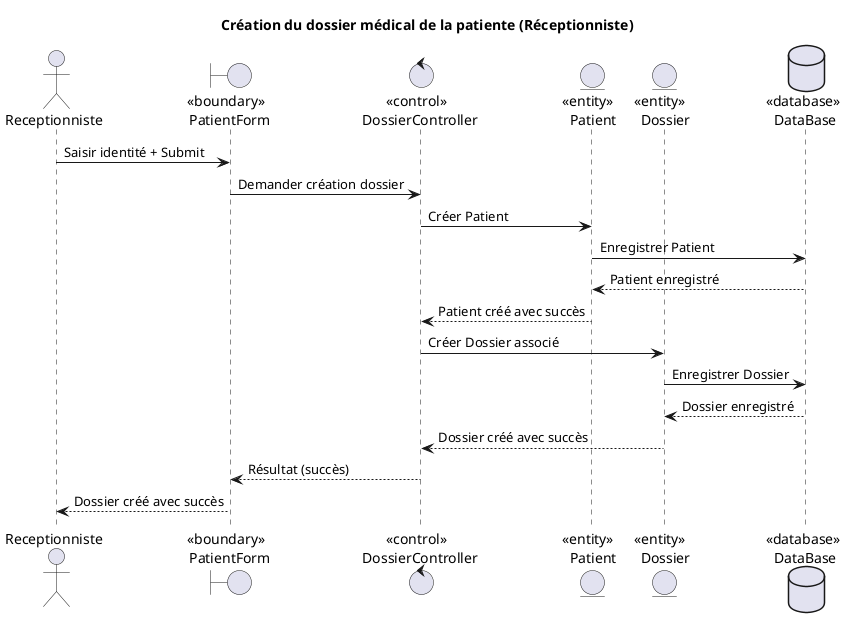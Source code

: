 @startuml
title Création du dossier médical de la patiente (Réceptionniste)

actor Receptionniste

boundary "<<boundary>> \n PatientForm" as Boundary
control "<<control>> \n DossierController" as Control
entity "<<entity>> \n  Patient" as PatientEntity
entity "<<entity>> \n  Dossier" as DossierEntity
database " <<database>> \n DataBase" as DB

Receptionniste -> Boundary: Saisir identité + Submit
Boundary -> Control: Demander création dossier

Control -> PatientEntity: Créer Patient
PatientEntity -> DB: Enregistrer Patient
DB --> PatientEntity: Patient enregistré
PatientEntity --> Control: Patient créé avec succès

Control -> DossierEntity: Créer Dossier associé
DossierEntity -> DB: Enregistrer Dossier
DB --> DossierEntity: Dossier enregistré
DossierEntity --> Control: Dossier créé avec succès

Control --> Boundary: Résultat (succès)
Boundary --> Receptionniste: Dossier créé avec succès
@enduml


@startuml
title Création et génération de la fiche CPN (Docteur)

actor Docteur

boundary "<<boundary>> \n FicheCPNForm" as Boundary
control "<<control>> \n FicheCPNController" as Control
entity "<<entity>> \n Dossier" as DossierEntity
entity "<<entity>> \n FicheCPN" as FicheEntity
entity "<<entity>> \n Consultation" as ConsultationEntity
database "<<database>> \n DataBase" as DB

Docteur -> Boundary: Créer nouvelle fiche CPN
Boundary -> Control: Demander création fiche CPN

Control -> DossierEntity: Récupérer identité patiente
DossierEntity -> DB: Lire identité patiente
DB --> DossierEntity: Données identité
DossierEntity --> Control: Identité patiente
Control --> Boundary: Identité auto-remplie

Docteur -> Boundary: Saisir antécédents + Date de dernière règle
Docteur -> Boundary: Submit

Boundary -> Control: Enregistrer infos médicales
Control -> FicheEntity: Sauvegarder fiche CPN
FicheEntity -> DB: Enregistrer fiche CPN
DB --> FicheEntity: Fiche enregistrée
FicheEntity --> Control: Succès

' Automatic generation triggered after saving the fiche
Control -> Control: Génération automatique des consultations

Control -> ConsultationEntity: Créer consultations (planning)
ConsultationEntity -> DB: Enregistrer consultations
DB --> ConsultationEntity: Consultations enregistrées
ConsultationEntity --> Control: Succès

Control --> Boundary: Résultat (fiche et planning créés)
Boundary --> Docteur: Fiche CPN créée avec succès
@enduml
